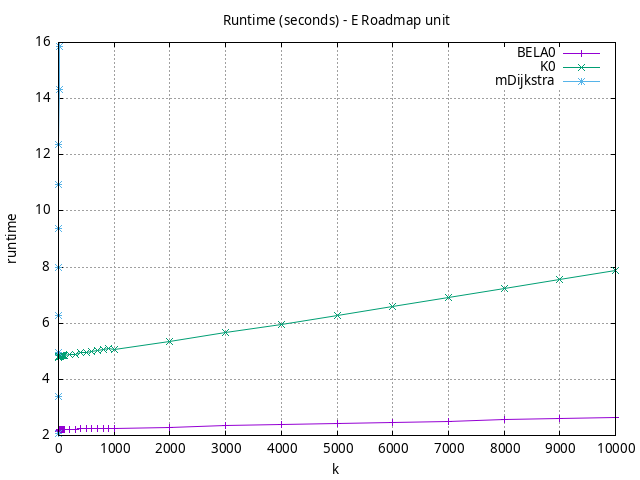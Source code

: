#!/usr/bin/gnuplot
# -*- coding: utf-8 -*-
#
# results/roadmap/unit/E/USA-road-d.E.brute-force.runtime.gnuplot
#
# Started on 01/09/2024 14:28:36
# Author: Carlos Linares López
set grid
set xlabel "k"
set ylabel "runtime"

set title "Runtime (seconds) - E Roadmap unit"

set terminal png enhanced font "Ariel,10"
set output 'USA-road-d.E.brute-force.runtime.png'

plot "-" title "BELA0"      with linesp, "-" title "K0"      with linesp, "-" title "mDijkstra"      with linesp

	1 2.153203963
	2 2.1634684330000002
	3 2.168552948
	4 2.170417816
	5 2.175447456
	6 2.1750113410000003
	7 2.1781011820000002
	8 2.181263086
	9 2.1816909719999997
	10 2.169599489
	20 2.203617577
	30 2.211049111
	40 2.21345186
	50 2.2174789279999993
	60 2.218875471
	70 2.220851067
	80 2.224637806
	90 2.2271823729999998
	100 2.217912874
	200 2.2239486829999997
	300 2.228946345
	400 2.235679304
	500 2.240412479
	600 2.247205725
	700 2.249927368
	800 2.259614848
	900 2.26393354
	1000 2.25807197
	2000 2.29807533
	3000 2.33923549
	4000 2.38349068
	5000 2.42775316
	6000 2.4708236
	7000 2.5129895099999997
	8000 2.55763982
	9000 2.5999727200000002
	10000 2.6458332799999997
end
	1 4.793039950000001
	2 4.7934461200000005
	3 4.80649544
	4 4.80940461
	5 4.81464622
	6 4.81646434
	7 4.82392522
	8 4.8269676100000005
	9 4.828908340000001
	10 4.807821130000001
	20 4.81712417
	30 4.824621560000001
	40 4.83227923
	50 4.84190804
	60 4.84821766
	70 4.85464303
	80 4.85791148
	90 4.86478868
	100 4.843759520000001
	200 4.87751963
	300 4.90292552
	400 4.9429326
	500 4.96112223
	600 4.9923798
	700 5.020764649999999
	800 5.070001800000001
	900 5.0823445199999995
	1000 5.07488777
	2000 5.35751475
	3000 5.6535587199999995
	4000 5.964052860000001
	5000 6.279152870000001
	6000 6.592025430000002
	7000 6.91073355
	8000 7.232239470000001
	9000 7.5508355400000005
	10000 7.871160480000001
end
	1 2.05452404
	2 3.40680593
	3 4.964902479999999
	4 6.286253330000001
	5 8.00005546
	6 9.39031305
	7 10.952789829999999
	8 12.376995679999999
	9 14.323060120000001
	10 15.854185710000001
end
